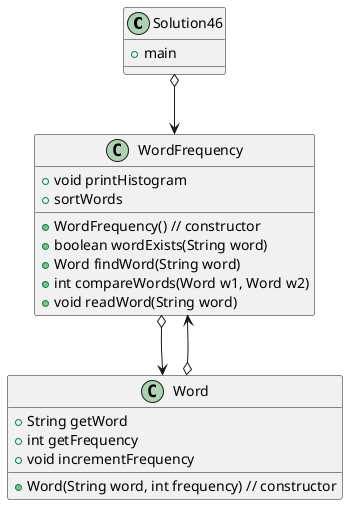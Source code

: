 @startuml
'https://plantuml.com/sequence-diagram

class Solution46{
    + main
}

class WordFrequency{
    + WordFrequency() // constructor
    + boolean wordExists(String word)
    + Word findWord(String word)
    + int compareWords(Word w1, Word w2)
    + void readWord(String word)
    + void printHistogram
    + sortWords
}

class Word{
    + Word(String word, int frequency) // constructor
    + String getWord
    + int getFrequency
    + void incrementFrequency
}

Solution46 o--> WordFrequency
WordFrequency o--> Word
Word o-->  WordFrequency

@enduml